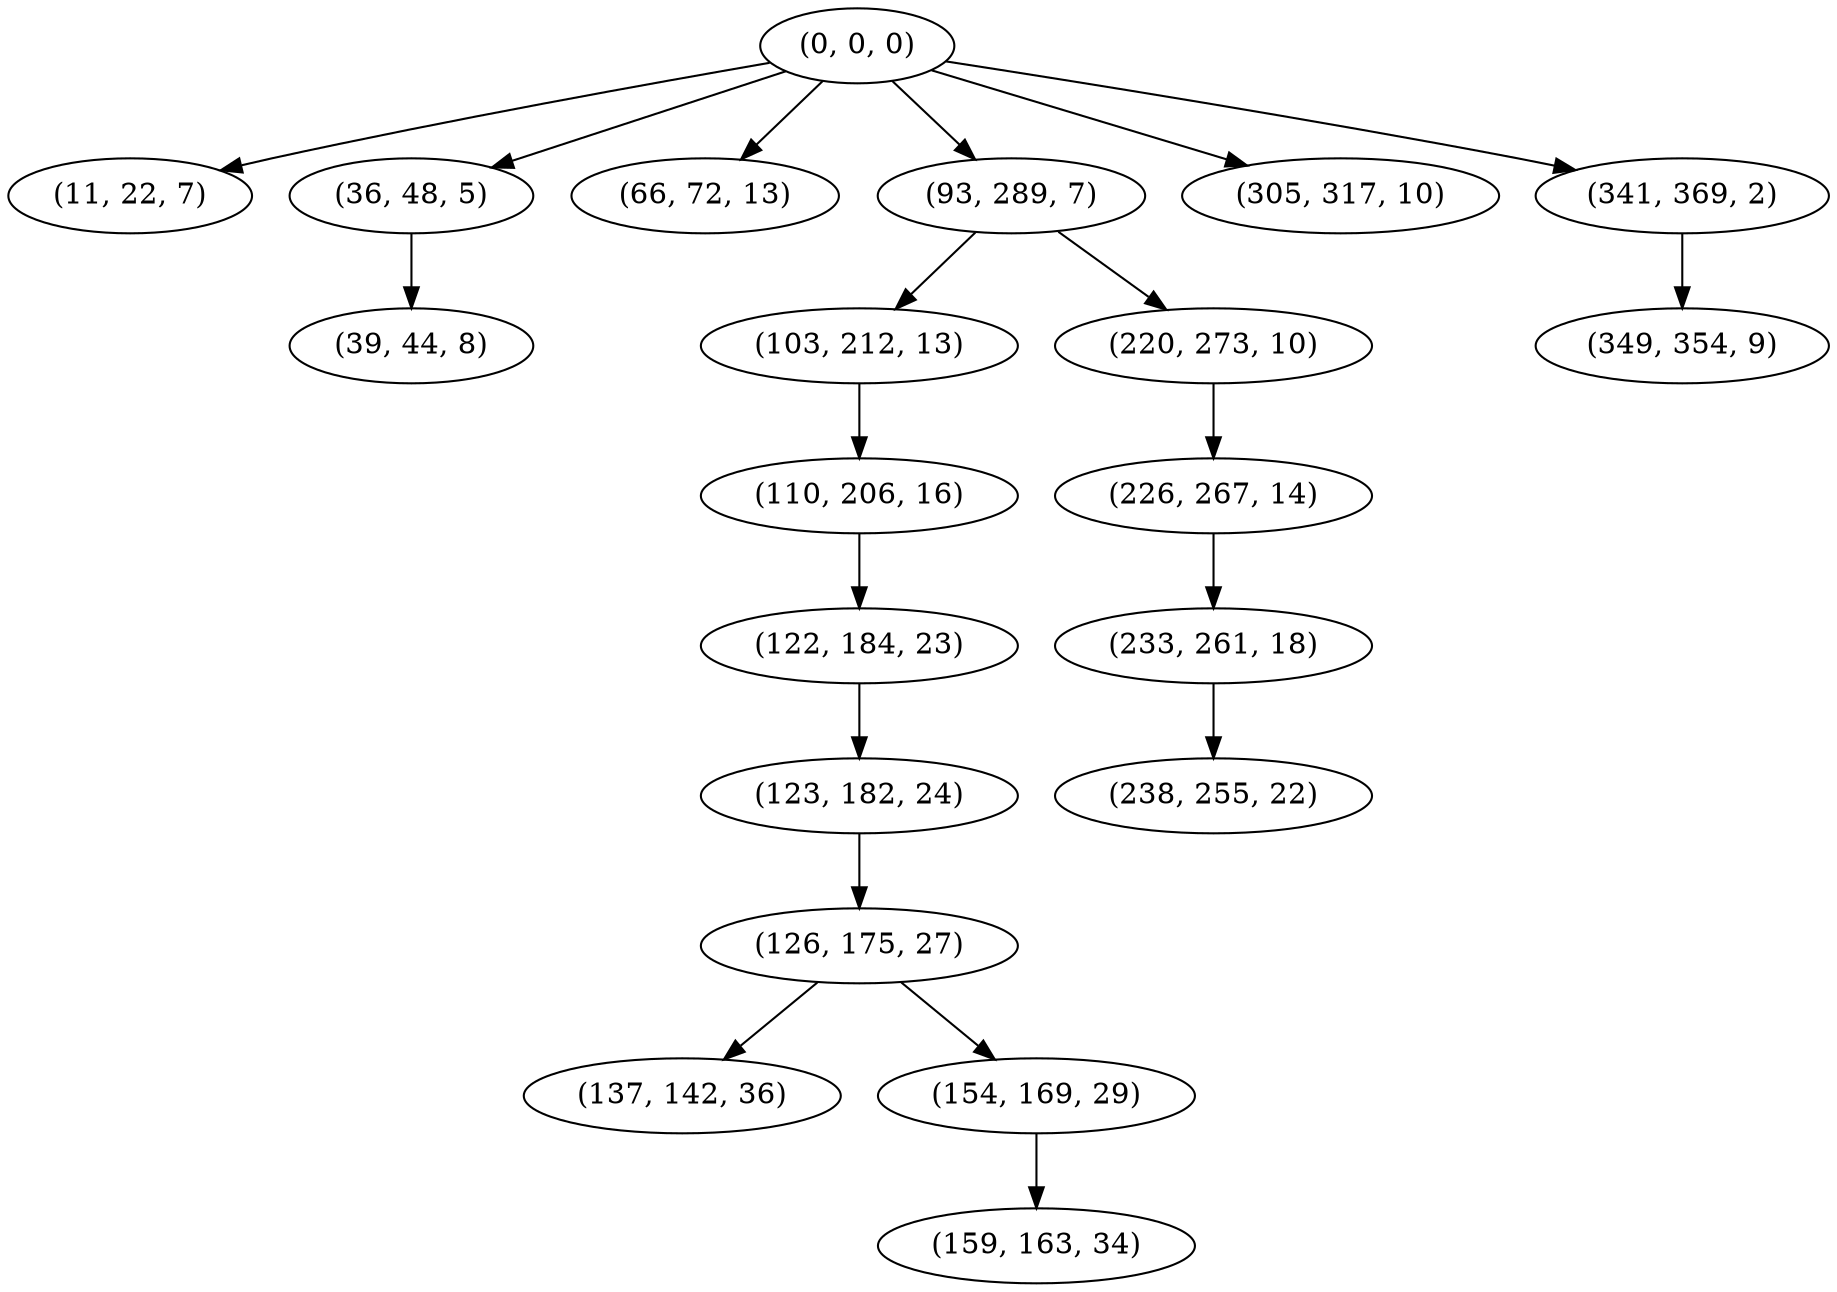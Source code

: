 digraph tree {
    "(0, 0, 0)";
    "(11, 22, 7)";
    "(36, 48, 5)";
    "(39, 44, 8)";
    "(66, 72, 13)";
    "(93, 289, 7)";
    "(103, 212, 13)";
    "(110, 206, 16)";
    "(122, 184, 23)";
    "(123, 182, 24)";
    "(126, 175, 27)";
    "(137, 142, 36)";
    "(154, 169, 29)";
    "(159, 163, 34)";
    "(220, 273, 10)";
    "(226, 267, 14)";
    "(233, 261, 18)";
    "(238, 255, 22)";
    "(305, 317, 10)";
    "(341, 369, 2)";
    "(349, 354, 9)";
    "(0, 0, 0)" -> "(11, 22, 7)";
    "(0, 0, 0)" -> "(36, 48, 5)";
    "(0, 0, 0)" -> "(66, 72, 13)";
    "(0, 0, 0)" -> "(93, 289, 7)";
    "(0, 0, 0)" -> "(305, 317, 10)";
    "(0, 0, 0)" -> "(341, 369, 2)";
    "(36, 48, 5)" -> "(39, 44, 8)";
    "(93, 289, 7)" -> "(103, 212, 13)";
    "(93, 289, 7)" -> "(220, 273, 10)";
    "(103, 212, 13)" -> "(110, 206, 16)";
    "(110, 206, 16)" -> "(122, 184, 23)";
    "(122, 184, 23)" -> "(123, 182, 24)";
    "(123, 182, 24)" -> "(126, 175, 27)";
    "(126, 175, 27)" -> "(137, 142, 36)";
    "(126, 175, 27)" -> "(154, 169, 29)";
    "(154, 169, 29)" -> "(159, 163, 34)";
    "(220, 273, 10)" -> "(226, 267, 14)";
    "(226, 267, 14)" -> "(233, 261, 18)";
    "(233, 261, 18)" -> "(238, 255, 22)";
    "(341, 369, 2)" -> "(349, 354, 9)";
}
